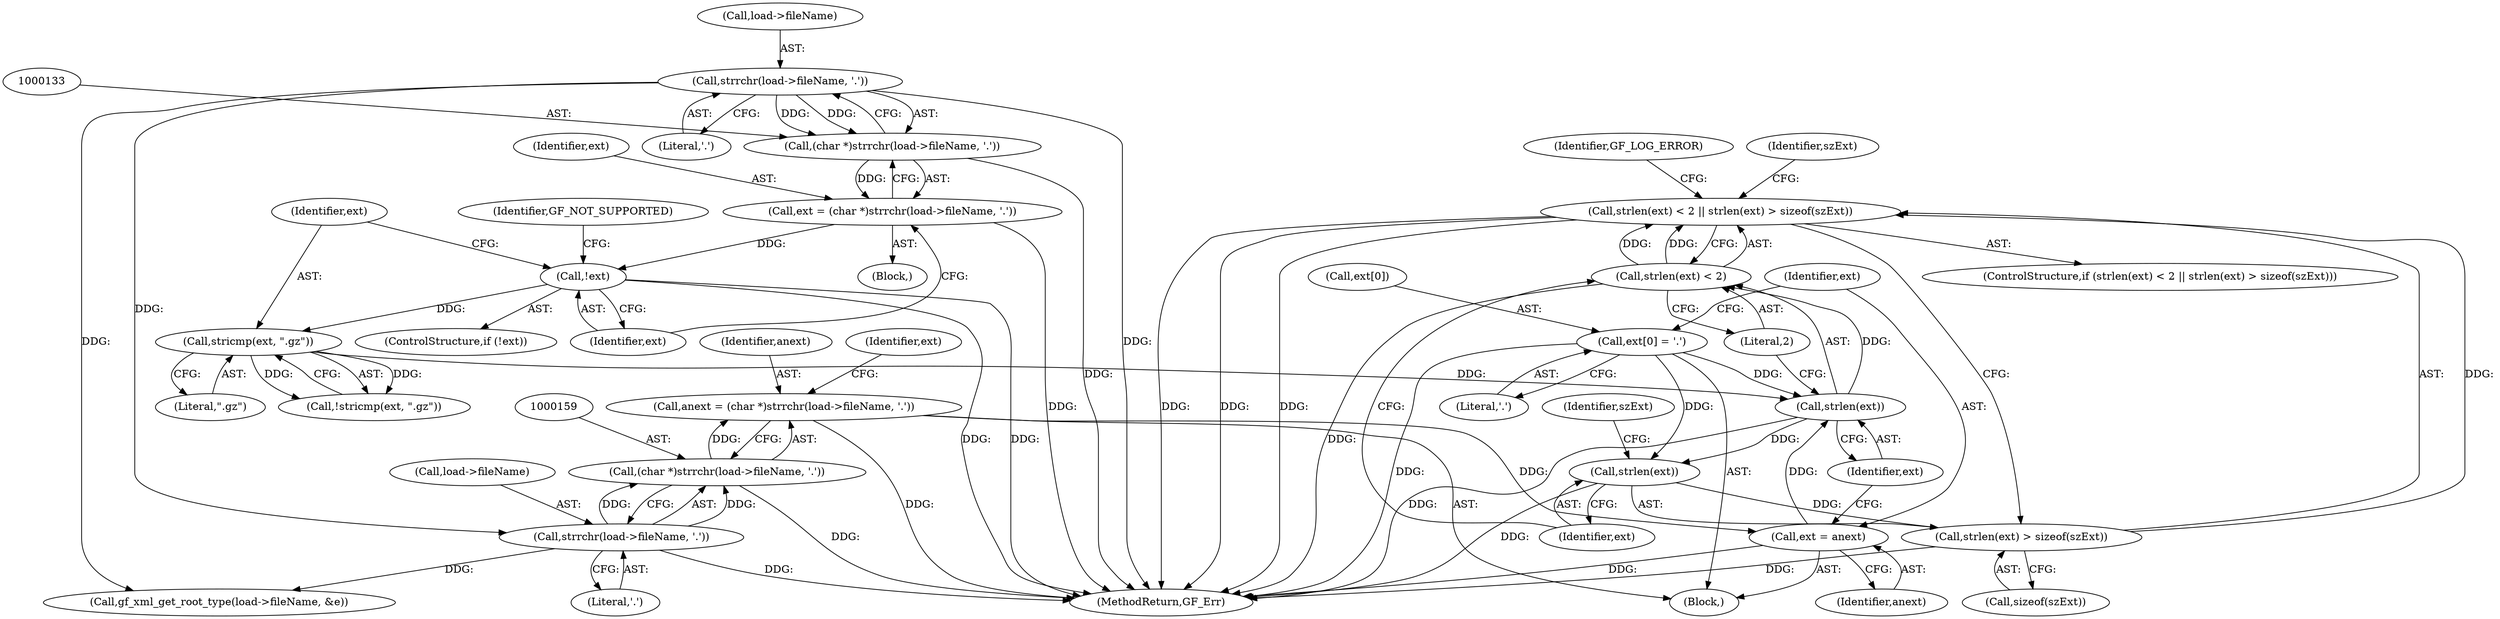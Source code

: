 digraph "0_gpac_35ab4475a7df9b2a4bcab235e379c0c3ec543658_4@API" {
"1000174" [label="(Call,strlen(ext) < 2 || strlen(ext) > sizeof(szExt))"];
"1000175" [label="(Call,strlen(ext) < 2)"];
"1000176" [label="(Call,strlen(ext))"];
"1000165" [label="(Call,ext[0] = '.')"];
"1000170" [label="(Call,ext = anext)"];
"1000156" [label="(Call,anext = (char *)strrchr(load->fileName, '.'))"];
"1000158" [label="(Call,(char *)strrchr(load->fileName, '.'))"];
"1000160" [label="(Call,strrchr(load->fileName, '.'))"];
"1000134" [label="(Call,strrchr(load->fileName, '.'))"];
"1000146" [label="(Call,stricmp(ext, \".gz\"))"];
"1000140" [label="(Call,!ext)"];
"1000130" [label="(Call,ext = (char *)strrchr(load->fileName, '.'))"];
"1000132" [label="(Call,(char *)strrchr(load->fileName, '.'))"];
"1000179" [label="(Call,strlen(ext) > sizeof(szExt))"];
"1000180" [label="(Call,strlen(ext))"];
"1000157" [label="(Identifier,anext)"];
"1000180" [label="(Call,strlen(ext))"];
"1000170" [label="(Call,ext = anext)"];
"1000174" [label="(Call,strlen(ext) < 2 || strlen(ext) > sizeof(szExt))"];
"1000158" [label="(Call,(char *)strrchr(load->fileName, '.'))"];
"1000148" [label="(Literal,\".gz\")"];
"1000129" [label="(Block,)"];
"1000183" [label="(Identifier,szExt)"];
"1000178" [label="(Literal,2)"];
"1000138" [label="(Literal,'.')"];
"1000186" [label="(Identifier,GF_LOG_ERROR)"];
"1000446" [label="(MethodReturn,GF_Err)"];
"1000169" [label="(Literal,'.')"];
"1000315" [label="(Call,gf_xml_get_root_type(load->fileName, &e))"];
"1000181" [label="(Identifier,ext)"];
"1000196" [label="(Identifier,szExt)"];
"1000134" [label="(Call,strrchr(load->fileName, '.'))"];
"1000166" [label="(Call,ext[0])"];
"1000176" [label="(Call,strlen(ext))"];
"1000140" [label="(Call,!ext)"];
"1000135" [label="(Call,load->fileName)"];
"1000172" [label="(Identifier,anext)"];
"1000146" [label="(Call,stricmp(ext, \".gz\"))"];
"1000165" [label="(Call,ext[0] = '.')"];
"1000141" [label="(Identifier,ext)"];
"1000171" [label="(Identifier,ext)"];
"1000164" [label="(Literal,'.')"];
"1000173" [label="(ControlStructure,if (strlen(ext) < 2 || strlen(ext) > sizeof(szExt)))"];
"1000161" [label="(Call,load->fileName)"];
"1000143" [label="(Identifier,GF_NOT_SUPPORTED)"];
"1000182" [label="(Call,sizeof(szExt))"];
"1000139" [label="(ControlStructure,if (!ext))"];
"1000156" [label="(Call,anext = (char *)strrchr(load->fileName, '.'))"];
"1000167" [label="(Identifier,ext)"];
"1000145" [label="(Call,!stricmp(ext, \".gz\"))"];
"1000179" [label="(Call,strlen(ext) > sizeof(szExt))"];
"1000177" [label="(Identifier,ext)"];
"1000132" [label="(Call,(char *)strrchr(load->fileName, '.'))"];
"1000147" [label="(Identifier,ext)"];
"1000160" [label="(Call,strrchr(load->fileName, '.'))"];
"1000130" [label="(Call,ext = (char *)strrchr(load->fileName, '.'))"];
"1000175" [label="(Call,strlen(ext) < 2)"];
"1000149" [label="(Block,)"];
"1000131" [label="(Identifier,ext)"];
"1000174" -> "1000173"  [label="AST: "];
"1000174" -> "1000175"  [label="CFG: "];
"1000174" -> "1000179"  [label="CFG: "];
"1000175" -> "1000174"  [label="AST: "];
"1000179" -> "1000174"  [label="AST: "];
"1000186" -> "1000174"  [label="CFG: "];
"1000196" -> "1000174"  [label="CFG: "];
"1000174" -> "1000446"  [label="DDG: "];
"1000174" -> "1000446"  [label="DDG: "];
"1000174" -> "1000446"  [label="DDG: "];
"1000175" -> "1000174"  [label="DDG: "];
"1000175" -> "1000174"  [label="DDG: "];
"1000179" -> "1000174"  [label="DDG: "];
"1000175" -> "1000178"  [label="CFG: "];
"1000176" -> "1000175"  [label="AST: "];
"1000178" -> "1000175"  [label="AST: "];
"1000181" -> "1000175"  [label="CFG: "];
"1000175" -> "1000446"  [label="DDG: "];
"1000176" -> "1000175"  [label="DDG: "];
"1000176" -> "1000177"  [label="CFG: "];
"1000177" -> "1000176"  [label="AST: "];
"1000178" -> "1000176"  [label="CFG: "];
"1000176" -> "1000446"  [label="DDG: "];
"1000165" -> "1000176"  [label="DDG: "];
"1000170" -> "1000176"  [label="DDG: "];
"1000146" -> "1000176"  [label="DDG: "];
"1000176" -> "1000180"  [label="DDG: "];
"1000165" -> "1000149"  [label="AST: "];
"1000165" -> "1000169"  [label="CFG: "];
"1000166" -> "1000165"  [label="AST: "];
"1000169" -> "1000165"  [label="AST: "];
"1000171" -> "1000165"  [label="CFG: "];
"1000165" -> "1000446"  [label="DDG: "];
"1000165" -> "1000180"  [label="DDG: "];
"1000170" -> "1000149"  [label="AST: "];
"1000170" -> "1000172"  [label="CFG: "];
"1000171" -> "1000170"  [label="AST: "];
"1000172" -> "1000170"  [label="AST: "];
"1000177" -> "1000170"  [label="CFG: "];
"1000170" -> "1000446"  [label="DDG: "];
"1000156" -> "1000170"  [label="DDG: "];
"1000156" -> "1000149"  [label="AST: "];
"1000156" -> "1000158"  [label="CFG: "];
"1000157" -> "1000156"  [label="AST: "];
"1000158" -> "1000156"  [label="AST: "];
"1000167" -> "1000156"  [label="CFG: "];
"1000156" -> "1000446"  [label="DDG: "];
"1000158" -> "1000156"  [label="DDG: "];
"1000158" -> "1000160"  [label="CFG: "];
"1000159" -> "1000158"  [label="AST: "];
"1000160" -> "1000158"  [label="AST: "];
"1000158" -> "1000446"  [label="DDG: "];
"1000160" -> "1000158"  [label="DDG: "];
"1000160" -> "1000158"  [label="DDG: "];
"1000160" -> "1000164"  [label="CFG: "];
"1000161" -> "1000160"  [label="AST: "];
"1000164" -> "1000160"  [label="AST: "];
"1000160" -> "1000446"  [label="DDG: "];
"1000134" -> "1000160"  [label="DDG: "];
"1000160" -> "1000315"  [label="DDG: "];
"1000134" -> "1000132"  [label="AST: "];
"1000134" -> "1000138"  [label="CFG: "];
"1000135" -> "1000134"  [label="AST: "];
"1000138" -> "1000134"  [label="AST: "];
"1000132" -> "1000134"  [label="CFG: "];
"1000134" -> "1000446"  [label="DDG: "];
"1000134" -> "1000132"  [label="DDG: "];
"1000134" -> "1000132"  [label="DDG: "];
"1000134" -> "1000315"  [label="DDG: "];
"1000146" -> "1000145"  [label="AST: "];
"1000146" -> "1000148"  [label="CFG: "];
"1000147" -> "1000146"  [label="AST: "];
"1000148" -> "1000146"  [label="AST: "];
"1000145" -> "1000146"  [label="CFG: "];
"1000146" -> "1000145"  [label="DDG: "];
"1000146" -> "1000145"  [label="DDG: "];
"1000140" -> "1000146"  [label="DDG: "];
"1000140" -> "1000139"  [label="AST: "];
"1000140" -> "1000141"  [label="CFG: "];
"1000141" -> "1000140"  [label="AST: "];
"1000143" -> "1000140"  [label="CFG: "];
"1000147" -> "1000140"  [label="CFG: "];
"1000140" -> "1000446"  [label="DDG: "];
"1000140" -> "1000446"  [label="DDG: "];
"1000130" -> "1000140"  [label="DDG: "];
"1000130" -> "1000129"  [label="AST: "];
"1000130" -> "1000132"  [label="CFG: "];
"1000131" -> "1000130"  [label="AST: "];
"1000132" -> "1000130"  [label="AST: "];
"1000141" -> "1000130"  [label="CFG: "];
"1000130" -> "1000446"  [label="DDG: "];
"1000132" -> "1000130"  [label="DDG: "];
"1000133" -> "1000132"  [label="AST: "];
"1000132" -> "1000446"  [label="DDG: "];
"1000179" -> "1000182"  [label="CFG: "];
"1000180" -> "1000179"  [label="AST: "];
"1000182" -> "1000179"  [label="AST: "];
"1000179" -> "1000446"  [label="DDG: "];
"1000180" -> "1000179"  [label="DDG: "];
"1000180" -> "1000181"  [label="CFG: "];
"1000181" -> "1000180"  [label="AST: "];
"1000183" -> "1000180"  [label="CFG: "];
"1000180" -> "1000446"  [label="DDG: "];
}
